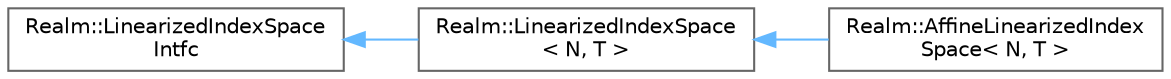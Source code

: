 digraph "Graphical Class Hierarchy"
{
 // LATEX_PDF_SIZE
  bgcolor="transparent";
  edge [fontname=Helvetica,fontsize=10,labelfontname=Helvetica,labelfontsize=10];
  node [fontname=Helvetica,fontsize=10,shape=box,height=0.2,width=0.4];
  rankdir="LR";
  Node0 [id="Node000000",label="Realm::LinearizedIndexSpace\lIntfc",height=0.2,width=0.4,color="grey40", fillcolor="white", style="filled",URL="$classRealm_1_1LinearizedIndexSpaceIntfc.html",tooltip=" "];
  Node0 -> Node1 [id="edge167_Node000000_Node000001",dir="back",color="steelblue1",style="solid",tooltip=" "];
  Node1 [id="Node000001",label="Realm::LinearizedIndexSpace\l\< N, T \>",height=0.2,width=0.4,color="grey40", fillcolor="white", style="filled",URL="$classRealm_1_1LinearizedIndexSpace.html",tooltip=" "];
  Node1 -> Node2 [id="edge168_Node000001_Node000002",dir="back",color="steelblue1",style="solid",tooltip=" "];
  Node2 [id="Node000002",label="Realm::AffineLinearizedIndex\lSpace\< N, T \>",height=0.2,width=0.4,color="grey40", fillcolor="white", style="filled",URL="$classRealm_1_1AffineLinearizedIndexSpace.html",tooltip=" "];
}
